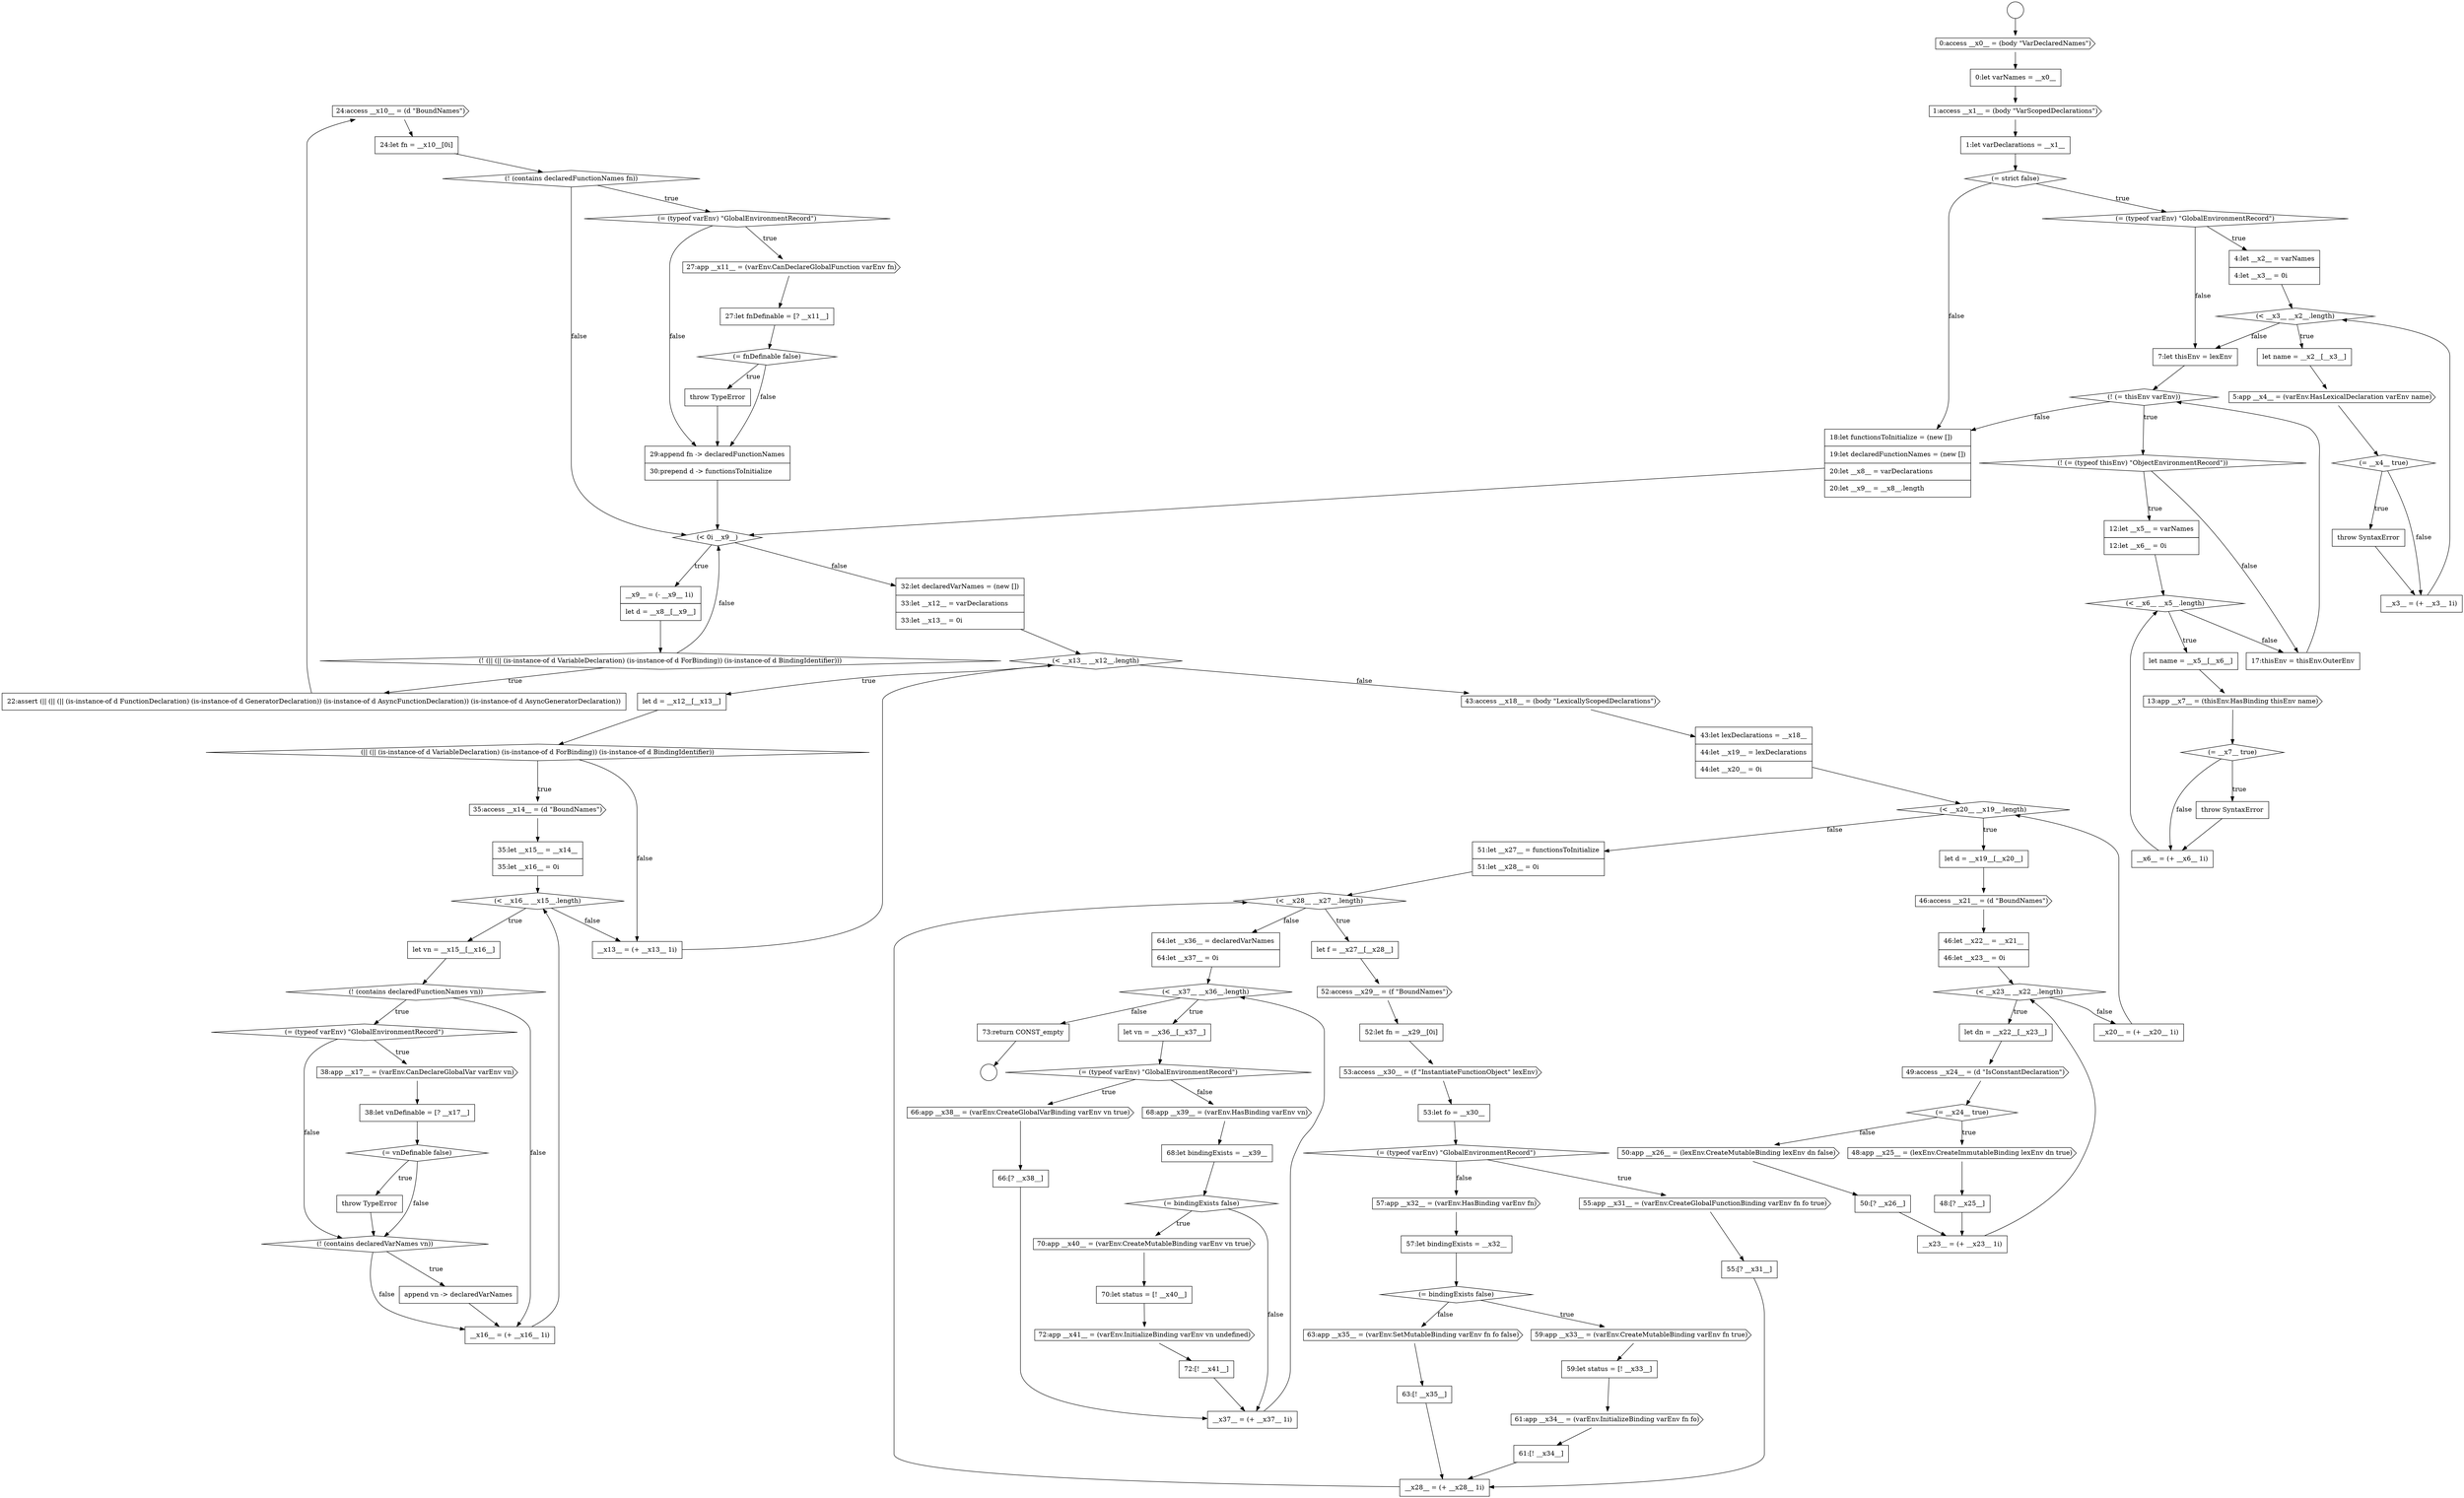 digraph {
  node11659 [shape=cds, label=<<font color="black">24:access __x10__ = (d &quot;BoundNames&quot;)</font>> color="black" fillcolor="white" style=filled]
  node11664 [shape=none, margin=0, label=<<font color="black">
    <table border="0" cellborder="1" cellspacing="0" cellpadding="10">
      <tr><td align="left">27:let fnDefinable = [? __x11__]</td></tr>
    </table>
  </font>> color="black" fillcolor="white" style=filled]
  node11681 [shape=none, margin=0, label=<<font color="black">
    <table border="0" cellborder="1" cellspacing="0" cellpadding="10">
      <tr><td align="left">throw TypeError</td></tr>
    </table>
  </font>> color="black" fillcolor="white" style=filled]
  node11707 [shape=cds, label=<<font color="black">53:access __x30__ = (f &quot;InstantiateFunctionObject&quot; lexEnv)</font>> color="black" fillcolor="white" style=filled]
  node11688 [shape=diamond, label=<<font color="black">(&lt; __x20__ __x19__.length)</font>> color="black" fillcolor="white" style=filled]
  node11635 [shape=diamond, label=<<font color="black">(= (typeof varEnv) &quot;GlobalEnvironmentRecord&quot;)</font>> color="black" fillcolor="white" style=filled]
  node11724 [shape=none, margin=0, label=<<font color="black">
    <table border="0" cellborder="1" cellspacing="0" cellpadding="10">
      <tr><td align="left">let vn = __x36__[__x37__]</td></tr>
    </table>
  </font>> color="black" fillcolor="white" style=filled]
  node11684 [shape=none, margin=0, label=<<font color="black">
    <table border="0" cellborder="1" cellspacing="0" cellpadding="10">
      <tr><td align="left">__x16__ = (+ __x16__ 1i)</td></tr>
    </table>
  </font>> color="black" fillcolor="white" style=filled]
  node11645 [shape=diamond, label=<<font color="black">(! (= (typeof thisEnv) &quot;ObjectEnvironmentRecord&quot;))</font>> color="black" fillcolor="white" style=filled]
  node11699 [shape=none, margin=0, label=<<font color="black">
    <table border="0" cellborder="1" cellspacing="0" cellpadding="10">
      <tr><td align="left">50:[? __x26__]</td></tr>
    </table>
  </font>> color="black" fillcolor="white" style=filled]
  node11731 [shape=cds, label=<<font color="black">70:app __x40__ = (varEnv.CreateMutableBinding varEnv vn true)</font>> color="black" fillcolor="white" style=filled]
  node11720 [shape=none, margin=0, label=<<font color="black">
    <table border="0" cellborder="1" cellspacing="0" cellpadding="10">
      <tr><td align="left">63:[! __x35__]</td></tr>
    </table>
  </font>> color="black" fillcolor="white" style=filled]
  node11667 [shape=none, margin=0, label=<<font color="black">
    <table border="0" cellborder="1" cellspacing="0" cellpadding="10">
      <tr><td align="left">29:append fn -&gt; declaredFunctionNames</td></tr>
      <tr><td align="left">30:prepend d -&gt; functionsToInitialize</td></tr>
    </table>
  </font>> color="black" fillcolor="white" style=filled]
  node11652 [shape=none, margin=0, label=<<font color="black">
    <table border="0" cellborder="1" cellspacing="0" cellpadding="10">
      <tr><td align="left">__x6__ = (+ __x6__ 1i)</td></tr>
    </table>
  </font>> color="black" fillcolor="white" style=filled]
  node11628 [shape=circle label=" " color="black" fillcolor="white" style=filled]
  node11716 [shape=none, margin=0, label=<<font color="black">
    <table border="0" cellborder="1" cellspacing="0" cellpadding="10">
      <tr><td align="left">59:let status = [! __x33__]</td></tr>
    </table>
  </font>> color="black" fillcolor="white" style=filled]
  node11641 [shape=none, margin=0, label=<<font color="black">
    <table border="0" cellborder="1" cellspacing="0" cellpadding="10">
      <tr><td align="left">throw SyntaxError</td></tr>
    </table>
  </font>> color="black" fillcolor="white" style=filled]
  node11696 [shape=cds, label=<<font color="black">48:app __x25__ = (lexEnv.CreateImmutableBinding lexEnv dn true)</font>> color="black" fillcolor="white" style=filled]
  node11656 [shape=none, margin=0, label=<<font color="black">
    <table border="0" cellborder="1" cellspacing="0" cellpadding="10">
      <tr><td align="left">__x9__ = (- __x9__ 1i)</td></tr>
      <tr><td align="left">let d = __x8__[__x9__]</td></tr>
    </table>
  </font>> color="black" fillcolor="white" style=filled]
  node11676 [shape=diamond, label=<<font color="black">(! (contains declaredFunctionNames vn))</font>> color="black" fillcolor="white" style=filled]
  node11691 [shape=none, margin=0, label=<<font color="black">
    <table border="0" cellborder="1" cellspacing="0" cellpadding="10">
      <tr><td align="left">46:let __x22__ = __x21__</td></tr>
      <tr><td align="left">46:let __x23__ = 0i</td></tr>
    </table>
  </font>> color="black" fillcolor="white" style=filled]
  node11709 [shape=diamond, label=<<font color="black">(= (typeof varEnv) &quot;GlobalEnvironmentRecord&quot;)</font>> color="black" fillcolor="white" style=filled]
  node11708 [shape=none, margin=0, label=<<font color="black">
    <table border="0" cellborder="1" cellspacing="0" cellpadding="10">
      <tr><td align="left">53:let fo = __x30__</td></tr>
    </table>
  </font>> color="black" fillcolor="white" style=filled]
  node11632 [shape=cds, label=<<font color="black">1:access __x1__ = (body &quot;VarScopedDeclarations&quot;)</font>> color="black" fillcolor="white" style=filled]
  node11723 [shape=diamond, label=<<font color="black">(&lt; __x37__ __x36__.length)</font>> color="black" fillcolor="white" style=filled]
  node11728 [shape=cds, label=<<font color="black">68:app __x39__ = (varEnv.HasBinding varEnv vn)</font>> color="black" fillcolor="white" style=filled]
  node11677 [shape=diamond, label=<<font color="black">(= (typeof varEnv) &quot;GlobalEnvironmentRecord&quot;)</font>> color="black" fillcolor="white" style=filled]
  node11660 [shape=none, margin=0, label=<<font color="black">
    <table border="0" cellborder="1" cellspacing="0" cellpadding="10">
      <tr><td align="left">24:let fn = __x10__[0i]</td></tr>
    </table>
  </font>> color="black" fillcolor="white" style=filled]
  node11672 [shape=cds, label=<<font color="black">35:access __x14__ = (d &quot;BoundNames&quot;)</font>> color="black" fillcolor="white" style=filled]
  node11687 [shape=none, margin=0, label=<<font color="black">
    <table border="0" cellborder="1" cellspacing="0" cellpadding="10">
      <tr><td align="left">43:let lexDeclarations = __x18__</td></tr>
      <tr><td align="left">44:let __x19__ = lexDeclarations</td></tr>
      <tr><td align="left">44:let __x20__ = 0i</td></tr>
    </table>
  </font>> color="black" fillcolor="white" style=filled]
  node11704 [shape=none, margin=0, label=<<font color="black">
    <table border="0" cellborder="1" cellspacing="0" cellpadding="10">
      <tr><td align="left">let f = __x27__[__x28__]</td></tr>
    </table>
  </font>> color="black" fillcolor="white" style=filled]
  node11698 [shape=cds, label=<<font color="black">50:app __x26__ = (lexEnv.CreateMutableBinding lexEnv dn false)</font>> color="black" fillcolor="white" style=filled]
  node11730 [shape=diamond, label=<<font color="black">(= bindingExists false)</font>> color="black" fillcolor="white" style=filled]
  node11719 [shape=cds, label=<<font color="black">63:app __x35__ = (varEnv.SetMutableBinding varEnv fn fo false)</font>> color="black" fillcolor="white" style=filled]
  node11634 [shape=diamond, label=<<font color="black">(= strict false)</font>> color="black" fillcolor="white" style=filled]
  node11629 [shape=circle label=" " color="black" fillcolor="white" style=filled]
  node11683 [shape=none, margin=0, label=<<font color="black">
    <table border="0" cellborder="1" cellspacing="0" cellpadding="10">
      <tr><td align="left">append vn -&gt; declaredVarNames</td></tr>
    </table>
  </font>> color="black" fillcolor="white" style=filled]
  node11646 [shape=none, margin=0, label=<<font color="black">
    <table border="0" cellborder="1" cellspacing="0" cellpadding="10">
      <tr><td align="left">12:let __x5__ = varNames</td></tr>
      <tr><td align="left">12:let __x6__ = 0i</td></tr>
    </table>
  </font>> color="black" fillcolor="white" style=filled]
  node11670 [shape=none, margin=0, label=<<font color="black">
    <table border="0" cellborder="1" cellspacing="0" cellpadding="10">
      <tr><td align="left">let d = __x12__[__x13__]</td></tr>
    </table>
  </font>> color="black" fillcolor="white" style=filled]
  node11702 [shape=none, margin=0, label=<<font color="black">
    <table border="0" cellborder="1" cellspacing="0" cellpadding="10">
      <tr><td align="left">51:let __x27__ = functionsToInitialize</td></tr>
      <tr><td align="left">51:let __x28__ = 0i</td></tr>
    </table>
  </font>> color="black" fillcolor="white" style=filled]
  node11736 [shape=none, margin=0, label=<<font color="black">
    <table border="0" cellborder="1" cellspacing="0" cellpadding="10">
      <tr><td align="left">73:return CONST_empty</td></tr>
    </table>
  </font>> color="black" fillcolor="white" style=filled]
  node11734 [shape=none, margin=0, label=<<font color="black">
    <table border="0" cellborder="1" cellspacing="0" cellpadding="10">
      <tr><td align="left">72:[! __x41__]</td></tr>
    </table>
  </font>> color="black" fillcolor="white" style=filled]
  node11715 [shape=cds, label=<<font color="black">59:app __x33__ = (varEnv.CreateMutableBinding varEnv fn true)</font>> color="black" fillcolor="white" style=filled]
  node11642 [shape=none, margin=0, label=<<font color="black">
    <table border="0" cellborder="1" cellspacing="0" cellpadding="10">
      <tr><td align="left">__x3__ = (+ __x3__ 1i)</td></tr>
    </table>
  </font>> color="black" fillcolor="white" style=filled]
  node11666 [shape=none, margin=0, label=<<font color="black">
    <table border="0" cellborder="1" cellspacing="0" cellpadding="10">
      <tr><td align="left">throw TypeError</td></tr>
    </table>
  </font>> color="black" fillcolor="white" style=filled]
  node11651 [shape=none, margin=0, label=<<font color="black">
    <table border="0" cellborder="1" cellspacing="0" cellpadding="10">
      <tr><td align="left">throw SyntaxError</td></tr>
    </table>
  </font>> color="black" fillcolor="white" style=filled]
  node11673 [shape=none, margin=0, label=<<font color="black">
    <table border="0" cellborder="1" cellspacing="0" cellpadding="10">
      <tr><td align="left">35:let __x15__ = __x14__</td></tr>
      <tr><td align="left">35:let __x16__ = 0i</td></tr>
    </table>
  </font>> color="black" fillcolor="white" style=filled]
  node11725 [shape=diamond, label=<<font color="black">(= (typeof varEnv) &quot;GlobalEnvironmentRecord&quot;)</font>> color="black" fillcolor="white" style=filled]
  node11655 [shape=diamond, label=<<font color="black">(&lt; 0i __x9__)</font>> color="black" fillcolor="white" style=filled]
  node11692 [shape=diamond, label=<<font color="black">(&lt; __x23__ __x22__.length)</font>> color="black" fillcolor="white" style=filled]
  node11710 [shape=cds, label=<<font color="black">55:app __x31__ = (varEnv.CreateGlobalFunctionBinding varEnv fn fo true)</font>> color="black" fillcolor="white" style=filled]
  node11705 [shape=cds, label=<<font color="black">52:access __x29__ = (f &quot;BoundNames&quot;)</font>> color="black" fillcolor="white" style=filled]
  node11638 [shape=none, margin=0, label=<<font color="black">
    <table border="0" cellborder="1" cellspacing="0" cellpadding="10">
      <tr><td align="left">let name = __x2__[__x3__]</td></tr>
    </table>
  </font>> color="black" fillcolor="white" style=filled]
  node11693 [shape=none, margin=0, label=<<font color="black">
    <table border="0" cellborder="1" cellspacing="0" cellpadding="10">
      <tr><td align="left">let dn = __x22__[__x23__]</td></tr>
    </table>
  </font>> color="black" fillcolor="white" style=filled]
  node11682 [shape=diamond, label=<<font color="black">(! (contains declaredVarNames vn))</font>> color="black" fillcolor="white" style=filled]
  node11633 [shape=none, margin=0, label=<<font color="black">
    <table border="0" cellborder="1" cellspacing="0" cellpadding="10">
      <tr><td align="left">1:let varDeclarations = __x1__</td></tr>
    </table>
  </font>> color="black" fillcolor="white" style=filled]
  node11703 [shape=diamond, label=<<font color="black">(&lt; __x28__ __x27__.length)</font>> color="black" fillcolor="white" style=filled]
  node11729 [shape=none, margin=0, label=<<font color="black">
    <table border="0" cellborder="1" cellspacing="0" cellpadding="10">
      <tr><td align="left">68:let bindingExists = __x39__</td></tr>
    </table>
  </font>> color="black" fillcolor="white" style=filled]
  node11714 [shape=diamond, label=<<font color="black">(= bindingExists false)</font>> color="black" fillcolor="white" style=filled]
  node11671 [shape=diamond, label=<<font color="black">(|| (|| (is-instance-of d VariableDeclaration) (is-instance-of d ForBinding)) (is-instance-of d BindingIdentifier))</font>> color="black" fillcolor="white" style=filled]
  node11662 [shape=diamond, label=<<font color="black">(= (typeof varEnv) &quot;GlobalEnvironmentRecord&quot;)</font>> color="black" fillcolor="white" style=filled]
  node11678 [shape=cds, label=<<font color="black">38:app __x17__ = (varEnv.CanDeclareGlobalVar varEnv vn)</font>> color="black" fillcolor="white" style=filled]
  node11657 [shape=diamond, label=<<font color="black">(! (|| (|| (is-instance-of d VariableDeclaration) (is-instance-of d ForBinding)) (is-instance-of d BindingIdentifier)))</font>> color="black" fillcolor="white" style=filled]
  node11686 [shape=cds, label=<<font color="black">43:access __x18__ = (body &quot;LexicallyScopedDeclarations&quot;)</font>> color="black" fillcolor="white" style=filled]
  node11697 [shape=none, margin=0, label=<<font color="black">
    <table border="0" cellborder="1" cellspacing="0" cellpadding="10">
      <tr><td align="left">48:[? __x25__]</td></tr>
    </table>
  </font>> color="black" fillcolor="white" style=filled]
  node11735 [shape=none, margin=0, label=<<font color="black">
    <table border="0" cellborder="1" cellspacing="0" cellpadding="10">
      <tr><td align="left">__x37__ = (+ __x37__ 1i)</td></tr>
    </table>
  </font>> color="black" fillcolor="white" style=filled]
  node11733 [shape=cds, label=<<font color="black">72:app __x41__ = (varEnv.InitializeBinding varEnv vn undefined)</font>> color="black" fillcolor="white" style=filled]
  node11718 [shape=none, margin=0, label=<<font color="black">
    <table border="0" cellborder="1" cellspacing="0" cellpadding="10">
      <tr><td align="left">61:[! __x34__]</td></tr>
    </table>
  </font>> color="black" fillcolor="white" style=filled]
  node11669 [shape=diamond, label=<<font color="black">(&lt; __x13__ __x12__.length)</font>> color="black" fillcolor="white" style=filled]
  node11640 [shape=diamond, label=<<font color="black">(= __x4__ true)</font>> color="black" fillcolor="white" style=filled]
  node11630 [shape=cds, label=<<font color="black">0:access __x0__ = (body &quot;VarDeclaredNames&quot;)</font>> color="black" fillcolor="white" style=filled]
  node11643 [shape=none, margin=0, label=<<font color="black">
    <table border="0" cellborder="1" cellspacing="0" cellpadding="10">
      <tr><td align="left">7:let thisEnv = lexEnv</td></tr>
    </table>
  </font>> color="black" fillcolor="white" style=filled]
  node11711 [shape=none, margin=0, label=<<font color="black">
    <table border="0" cellborder="1" cellspacing="0" cellpadding="10">
      <tr><td align="left">55:[? __x31__]</td></tr>
    </table>
  </font>> color="black" fillcolor="white" style=filled]
  node11701 [shape=none, margin=0, label=<<font color="black">
    <table border="0" cellborder="1" cellspacing="0" cellpadding="10">
      <tr><td align="left">__x20__ = (+ __x20__ 1i)</td></tr>
    </table>
  </font>> color="black" fillcolor="white" style=filled]
  node11721 [shape=none, margin=0, label=<<font color="black">
    <table border="0" cellborder="1" cellspacing="0" cellpadding="10">
      <tr><td align="left">__x28__ = (+ __x28__ 1i)</td></tr>
    </table>
  </font>> color="black" fillcolor="white" style=filled]
  node11665 [shape=diamond, label=<<font color="black">(= fnDefinable false)</font>> color="black" fillcolor="white" style=filled]
  node11654 [shape=none, margin=0, label=<<font color="black">
    <table border="0" cellborder="1" cellspacing="0" cellpadding="10">
      <tr><td align="left">18:let functionsToInitialize = (new [])</td></tr>
      <tr><td align="left">19:let declaredFunctionNames = (new [])</td></tr>
      <tr><td align="left">20:let __x8__ = varDeclarations</td></tr>
      <tr><td align="left">20:let __x9__ = __x8__.length</td></tr>
    </table>
  </font>> color="black" fillcolor="white" style=filled]
  node11689 [shape=none, margin=0, label=<<font color="black">
    <table border="0" cellborder="1" cellspacing="0" cellpadding="10">
      <tr><td align="left">let d = __x19__[__x20__]</td></tr>
    </table>
  </font>> color="black" fillcolor="white" style=filled]
  node11706 [shape=none, margin=0, label=<<font color="black">
    <table border="0" cellborder="1" cellspacing="0" cellpadding="10">
      <tr><td align="left">52:let fn = __x29__[0i]</td></tr>
    </table>
  </font>> color="black" fillcolor="white" style=filled]
  node11679 [shape=none, margin=0, label=<<font color="black">
    <table border="0" cellborder="1" cellspacing="0" cellpadding="10">
      <tr><td align="left">38:let vnDefinable = [? __x17__]</td></tr>
    </table>
  </font>> color="black" fillcolor="white" style=filled]
  node11647 [shape=diamond, label=<<font color="black">(&lt; __x6__ __x5__.length)</font>> color="black" fillcolor="white" style=filled]
  node11694 [shape=cds, label=<<font color="black">49:access __x24__ = (d &quot;IsConstantDeclaration&quot;)</font>> color="black" fillcolor="white" style=filled]
  node11726 [shape=cds, label=<<font color="black">66:app __x38__ = (varEnv.CreateGlobalVarBinding varEnv vn true)</font>> color="black" fillcolor="white" style=filled]
  node11650 [shape=diamond, label=<<font color="black">(= __x7__ true)</font>> color="black" fillcolor="white" style=filled]
  node11674 [shape=diamond, label=<<font color="black">(&lt; __x16__ __x15__.length)</font>> color="black" fillcolor="white" style=filled]
  node11637 [shape=diamond, label=<<font color="black">(&lt; __x3__ __x2__.length)</font>> color="black" fillcolor="white" style=filled]
  node11661 [shape=diamond, label=<<font color="black">(! (contains declaredFunctionNames fn))</font>> color="black" fillcolor="white" style=filled]
  node11713 [shape=none, margin=0, label=<<font color="black">
    <table border="0" cellborder="1" cellspacing="0" cellpadding="10">
      <tr><td align="left">57:let bindingExists = __x32__</td></tr>
    </table>
  </font>> color="black" fillcolor="white" style=filled]
  node11636 [shape=none, margin=0, label=<<font color="black">
    <table border="0" cellborder="1" cellspacing="0" cellpadding="10">
      <tr><td align="left">4:let __x2__ = varNames</td></tr>
      <tr><td align="left">4:let __x3__ = 0i</td></tr>
    </table>
  </font>> color="black" fillcolor="white" style=filled]
  node11732 [shape=none, margin=0, label=<<font color="black">
    <table border="0" cellborder="1" cellspacing="0" cellpadding="10">
      <tr><td align="left">70:let status = [! __x40__]</td></tr>
    </table>
  </font>> color="black" fillcolor="white" style=filled]
  node11639 [shape=cds, label=<<font color="black">5:app __x4__ = (varEnv.HasLexicalDeclaration varEnv name)</font>> color="black" fillcolor="white" style=filled]
  node11717 [shape=cds, label=<<font color="black">61:app __x34__ = (varEnv.InitializeBinding varEnv fn fo)</font>> color="black" fillcolor="white" style=filled]
  node11663 [shape=cds, label=<<font color="black">27:app __x11__ = (varEnv.CanDeclareGlobalFunction varEnv fn)</font>> color="black" fillcolor="white" style=filled]
  node11658 [shape=none, margin=0, label=<<font color="black">
    <table border="0" cellborder="1" cellspacing="0" cellpadding="10">
      <tr><td align="left">22:assert (|| (|| (|| (is-instance-of d FunctionDeclaration) (is-instance-of d GeneratorDeclaration)) (is-instance-of d AsyncFunctionDeclaration)) (is-instance-of d AsyncGeneratorDeclaration))</td></tr>
    </table>
  </font>> color="black" fillcolor="white" style=filled]
  node11685 [shape=none, margin=0, label=<<font color="black">
    <table border="0" cellborder="1" cellspacing="0" cellpadding="10">
      <tr><td align="left">__x13__ = (+ __x13__ 1i)</td></tr>
    </table>
  </font>> color="black" fillcolor="white" style=filled]
  node11653 [shape=none, margin=0, label=<<font color="black">
    <table border="0" cellborder="1" cellspacing="0" cellpadding="10">
      <tr><td align="left">17:thisEnv = thisEnv.OuterEnv</td></tr>
    </table>
  </font>> color="black" fillcolor="white" style=filled]
  node11700 [shape=none, margin=0, label=<<font color="black">
    <table border="0" cellborder="1" cellspacing="0" cellpadding="10">
      <tr><td align="left">__x23__ = (+ __x23__ 1i)</td></tr>
    </table>
  </font>> color="black" fillcolor="white" style=filled]
  node11690 [shape=cds, label=<<font color="black">46:access __x21__ = (d &quot;BoundNames&quot;)</font>> color="black" fillcolor="white" style=filled]
  node11680 [shape=diamond, label=<<font color="black">(= vnDefinable false)</font>> color="black" fillcolor="white" style=filled]
  node11722 [shape=none, margin=0, label=<<font color="black">
    <table border="0" cellborder="1" cellspacing="0" cellpadding="10">
      <tr><td align="left">64:let __x36__ = declaredVarNames</td></tr>
      <tr><td align="left">64:let __x37__ = 0i</td></tr>
    </table>
  </font>> color="black" fillcolor="white" style=filled]
  node11712 [shape=cds, label=<<font color="black">57:app __x32__ = (varEnv.HasBinding varEnv fn)</font>> color="black" fillcolor="white" style=filled]
  node11695 [shape=diamond, label=<<font color="black">(= __x24__ true)</font>> color="black" fillcolor="white" style=filled]
  node11727 [shape=none, margin=0, label=<<font color="black">
    <table border="0" cellborder="1" cellspacing="0" cellpadding="10">
      <tr><td align="left">66:[? __x38__]</td></tr>
    </table>
  </font>> color="black" fillcolor="white" style=filled]
  node11644 [shape=diamond, label=<<font color="black">(! (= thisEnv varEnv))</font>> color="black" fillcolor="white" style=filled]
  node11668 [shape=none, margin=0, label=<<font color="black">
    <table border="0" cellborder="1" cellspacing="0" cellpadding="10">
      <tr><td align="left">32:let declaredVarNames = (new [])</td></tr>
      <tr><td align="left">33:let __x12__ = varDeclarations</td></tr>
      <tr><td align="left">33:let __x13__ = 0i</td></tr>
    </table>
  </font>> color="black" fillcolor="white" style=filled]
  node11649 [shape=cds, label=<<font color="black">13:app __x7__ = (thisEnv.HasBinding thisEnv name)</font>> color="black" fillcolor="white" style=filled]
  node11675 [shape=none, margin=0, label=<<font color="black">
    <table border="0" cellborder="1" cellspacing="0" cellpadding="10">
      <tr><td align="left">let vn = __x15__[__x16__]</td></tr>
    </table>
  </font>> color="black" fillcolor="white" style=filled]
  node11631 [shape=none, margin=0, label=<<font color="black">
    <table border="0" cellborder="1" cellspacing="0" cellpadding="10">
      <tr><td align="left">0:let varNames = __x0__</td></tr>
    </table>
  </font>> color="black" fillcolor="white" style=filled]
  node11648 [shape=none, margin=0, label=<<font color="black">
    <table border="0" cellborder="1" cellspacing="0" cellpadding="10">
      <tr><td align="left">let name = __x5__[__x6__]</td></tr>
    </table>
  </font>> color="black" fillcolor="white" style=filled]
  node11732 -> node11733 [ color="black"]
  node11690 -> node11691 [ color="black"]
  node11736 -> node11629 [ color="black"]
  node11651 -> node11652 [ color="black"]
  node11664 -> node11665 [ color="black"]
  node11734 -> node11735 [ color="black"]
  node11684 -> node11674 [ color="black"]
  node11667 -> node11655 [ color="black"]
  node11633 -> node11634 [ color="black"]
  node11679 -> node11680 [ color="black"]
  node11676 -> node11677 [label=<<font color="black">true</font>> color="black"]
  node11676 -> node11684 [label=<<font color="black">false</font>> color="black"]
  node11724 -> node11725 [ color="black"]
  node11652 -> node11647 [ color="black"]
  node11704 -> node11705 [ color="black"]
  node11650 -> node11651 [label=<<font color="black">true</font>> color="black"]
  node11650 -> node11652 [label=<<font color="black">false</font>> color="black"]
  node11661 -> node11662 [label=<<font color="black">true</font>> color="black"]
  node11661 -> node11655 [label=<<font color="black">false</font>> color="black"]
  node11656 -> node11657 [ color="black"]
  node11722 -> node11723 [ color="black"]
  node11700 -> node11692 [ color="black"]
  node11668 -> node11669 [ color="black"]
  node11698 -> node11699 [ color="black"]
  node11689 -> node11690 [ color="black"]
  node11707 -> node11708 [ color="black"]
  node11702 -> node11703 [ color="black"]
  node11641 -> node11642 [ color="black"]
  node11674 -> node11675 [label=<<font color="black">true</font>> color="black"]
  node11674 -> node11685 [label=<<font color="black">false</font>> color="black"]
  node11675 -> node11676 [ color="black"]
  node11687 -> node11688 [ color="black"]
  node11645 -> node11646 [label=<<font color="black">true</font>> color="black"]
  node11645 -> node11653 [label=<<font color="black">false</font>> color="black"]
  node11735 -> node11723 [ color="black"]
  node11717 -> node11718 [ color="black"]
  node11653 -> node11644 [ color="black"]
  node11699 -> node11700 [ color="black"]
  node11713 -> node11714 [ color="black"]
  node11658 -> node11659 [ color="black"]
  node11634 -> node11635 [label=<<font color="black">true</font>> color="black"]
  node11634 -> node11654 [label=<<font color="black">false</font>> color="black"]
  node11710 -> node11711 [ color="black"]
  node11682 -> node11683 [label=<<font color="black">true</font>> color="black"]
  node11682 -> node11684 [label=<<font color="black">false</font>> color="black"]
  node11630 -> node11631 [ color="black"]
  node11646 -> node11647 [ color="black"]
  node11714 -> node11715 [label=<<font color="black">true</font>> color="black"]
  node11714 -> node11719 [label=<<font color="black">false</font>> color="black"]
  node11671 -> node11672 [label=<<font color="black">true</font>> color="black"]
  node11671 -> node11685 [label=<<font color="black">false</font>> color="black"]
  node11720 -> node11721 [ color="black"]
  node11636 -> node11637 [ color="black"]
  node11648 -> node11649 [ color="black"]
  node11726 -> node11727 [ color="black"]
  node11697 -> node11700 [ color="black"]
  node11705 -> node11706 [ color="black"]
  node11640 -> node11641 [label=<<font color="black">true</font>> color="black"]
  node11640 -> node11642 [label=<<font color="black">false</font>> color="black"]
  node11673 -> node11674 [ color="black"]
  node11691 -> node11692 [ color="black"]
  node11657 -> node11658 [label=<<font color="black">true</font>> color="black"]
  node11657 -> node11655 [label=<<font color="black">false</font>> color="black"]
  node11663 -> node11664 [ color="black"]
  node11725 -> node11726 [label=<<font color="black">true</font>> color="black"]
  node11725 -> node11728 [label=<<font color="black">false</font>> color="black"]
  node11632 -> node11633 [ color="black"]
  node11706 -> node11707 [ color="black"]
  node11693 -> node11694 [ color="black"]
  node11649 -> node11650 [ color="black"]
  node11628 -> node11630 [ color="black"]
  node11685 -> node11669 [ color="black"]
  node11731 -> node11732 [ color="black"]
  node11642 -> node11637 [ color="black"]
  node11703 -> node11704 [label=<<font color="black">true</font>> color="black"]
  node11703 -> node11722 [label=<<font color="black">false</font>> color="black"]
  node11660 -> node11661 [ color="black"]
  node11655 -> node11656 [label=<<font color="black">true</font>> color="black"]
  node11655 -> node11668 [label=<<font color="black">false</font>> color="black"]
  node11683 -> node11684 [ color="black"]
  node11647 -> node11648 [label=<<font color="black">true</font>> color="black"]
  node11647 -> node11653 [label=<<font color="black">false</font>> color="black"]
  node11715 -> node11716 [ color="black"]
  node11643 -> node11644 [ color="black"]
  node11635 -> node11636 [label=<<font color="black">true</font>> color="black"]
  node11635 -> node11643 [label=<<font color="black">false</font>> color="black"]
  node11694 -> node11695 [ color="black"]
  node11730 -> node11731 [label=<<font color="black">true</font>> color="black"]
  node11730 -> node11735 [label=<<font color="black">false</font>> color="black"]
  node11696 -> node11697 [ color="black"]
  node11665 -> node11666 [label=<<font color="black">true</font>> color="black"]
  node11665 -> node11667 [label=<<font color="black">false</font>> color="black"]
  node11662 -> node11663 [label=<<font color="black">true</font>> color="black"]
  node11662 -> node11667 [label=<<font color="black">false</font>> color="black"]
  node11678 -> node11679 [ color="black"]
  node11686 -> node11687 [ color="black"]
  node11709 -> node11710 [label=<<font color="black">true</font>> color="black"]
  node11709 -> node11712 [label=<<font color="black">false</font>> color="black"]
  node11638 -> node11639 [ color="black"]
  node11670 -> node11671 [ color="black"]
  node11669 -> node11670 [label=<<font color="black">true</font>> color="black"]
  node11669 -> node11686 [label=<<font color="black">false</font>> color="black"]
  node11711 -> node11721 [ color="black"]
  node11680 -> node11681 [label=<<font color="black">true</font>> color="black"]
  node11680 -> node11682 [label=<<font color="black">false</font>> color="black"]
  node11729 -> node11730 [ color="black"]
  node11637 -> node11638 [label=<<font color="black">true</font>> color="black"]
  node11637 -> node11643 [label=<<font color="black">false</font>> color="black"]
  node11672 -> node11673 [ color="black"]
  node11639 -> node11640 [ color="black"]
  node11681 -> node11682 [ color="black"]
  node11659 -> node11660 [ color="black"]
  node11719 -> node11720 [ color="black"]
  node11723 -> node11724 [label=<<font color="black">true</font>> color="black"]
  node11723 -> node11736 [label=<<font color="black">false</font>> color="black"]
  node11727 -> node11735 [ color="black"]
  node11692 -> node11693 [label=<<font color="black">true</font>> color="black"]
  node11692 -> node11701 [label=<<font color="black">false</font>> color="black"]
  node11631 -> node11632 [ color="black"]
  node11721 -> node11703 [ color="black"]
  node11728 -> node11729 [ color="black"]
  node11718 -> node11721 [ color="black"]
  node11712 -> node11713 [ color="black"]
  node11677 -> node11678 [label=<<font color="black">true</font>> color="black"]
  node11677 -> node11682 [label=<<font color="black">false</font>> color="black"]
  node11708 -> node11709 [ color="black"]
  node11666 -> node11667 [ color="black"]
  node11701 -> node11688 [ color="black"]
  node11688 -> node11689 [label=<<font color="black">true</font>> color="black"]
  node11688 -> node11702 [label=<<font color="black">false</font>> color="black"]
  node11716 -> node11717 [ color="black"]
  node11695 -> node11696 [label=<<font color="black">true</font>> color="black"]
  node11695 -> node11698 [label=<<font color="black">false</font>> color="black"]
  node11654 -> node11655 [ color="black"]
  node11644 -> node11645 [label=<<font color="black">true</font>> color="black"]
  node11644 -> node11654 [label=<<font color="black">false</font>> color="black"]
  node11733 -> node11734 [ color="black"]
}
